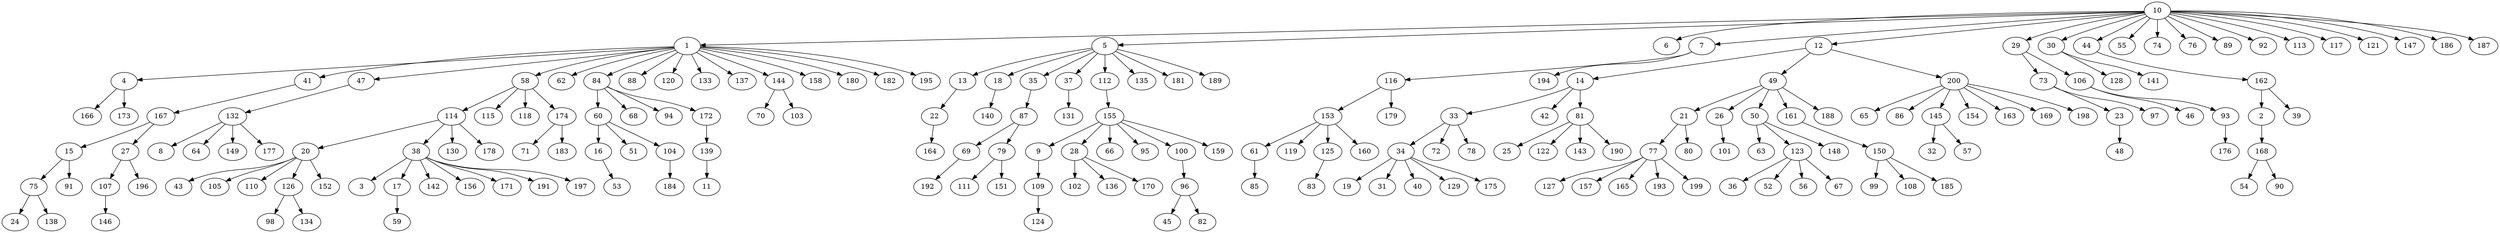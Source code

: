 digraph G {
    10;
    1;
    5;
    6;
    7;
    12;
    29;
    30;
    44;
    55;
    74;
    76;
    89;
    92;
    113;
    117;
    121;
    147;
    186;
    187;
    4;
    41;
    47;
    58;
    62;
    84;
    88;
    120;
    133;
    137;
    144;
    158;
    180;
    182;
    195;
    13;
    18;
    35;
    37;
    112;
    135;
    181;
    189;
    116;
    194;
    14;
    49;
    200;
    73;
    106;
    128;
    141;
    162;
    166;
    173;
    167;
    132;
    114;
    115;
    118;
    174;
    60;
    68;
    94;
    172;
    70;
    103;
    22;
    140;
    87;
    131;
    155;
    153;
    179;
    33;
    42;
    81;
    21;
    26;
    50;
    161;
    188;
    65;
    86;
    145;
    154;
    163;
    169;
    198;
    23;
    97;
    46;
    93;
    2;
    39;
    15;
    27;
    8;
    64;
    149;
    177;
    20;
    38;
    130;
    178;
    71;
    183;
    16;
    51;
    104;
    139;
    164;
    69;
    79;
    9;
    28;
    66;
    95;
    100;
    159;
    61;
    119;
    125;
    160;
    34;
    72;
    78;
    25;
    122;
    143;
    190;
    77;
    80;
    101;
    63;
    123;
    148;
    150;
    32;
    57;
    48;
    176;
    168;
    75;
    91;
    107;
    196;
    43;
    105;
    110;
    126;
    152;
    3;
    17;
    142;
    156;
    171;
    191;
    197;
    53;
    184;
    11;
    192;
    111;
    151;
    109;
    102;
    136;
    170;
    96;
    85;
    83;
    19;
    31;
    40;
    129;
    175;
    127;
    157;
    165;
    193;
    199;
    36;
    52;
    56;
    67;
    99;
    108;
    185;
    54;
    90;
    24;
    138;
    146;
    98;
    134;
    59;
    124;
    45;
    82;
    10 -> 1;
    10 -> 5;
    10 -> 6;
    10 -> 7;
    10 -> 12;
    10 -> 29;
    10 -> 30;
    10 -> 44;
    10 -> 55;
    10 -> 74;
    10 -> 76;
    10 -> 89;
    10 -> 92;
    10 -> 113;
    10 -> 117;
    10 -> 121;
    10 -> 147;
    10 -> 186;
    10 -> 187;
    1 -> 4;
    1 -> 41;
    1 -> 47;
    1 -> 58;
    1 -> 62;
    1 -> 84;
    1 -> 88;
    1 -> 120;
    1 -> 133;
    1 -> 137;
    1 -> 144;
    1 -> 158;
    1 -> 180;
    1 -> 182;
    1 -> 195;
    5 -> 13;
    5 -> 18;
    5 -> 35;
    5 -> 37;
    5 -> 112;
    5 -> 135;
    5 -> 181;
    5 -> 189;
    7 -> 116;
    7 -> 194;
    12 -> 14;
    12 -> 49;
    12 -> 200;
    29 -> 73;
    29 -> 106;
    30 -> 128;
    30 -> 141;
    44 -> 162;
    4 -> 166;
    4 -> 173;
    41 -> 167;
    47 -> 132;
    58 -> 114;
    58 -> 115;
    58 -> 118;
    58 -> 174;
    84 -> 60;
    84 -> 68;
    84 -> 94;
    84 -> 172;
    144 -> 70;
    144 -> 103;
    13 -> 22;
    18 -> 140;
    35 -> 87;
    37 -> 131;
    112 -> 155;
    116 -> 153;
    116 -> 179;
    14 -> 33;
    14 -> 42;
    14 -> 81;
    49 -> 21;
    49 -> 26;
    49 -> 50;
    49 -> 161;
    49 -> 188;
    200 -> 65;
    200 -> 86;
    200 -> 145;
    200 -> 154;
    200 -> 163;
    200 -> 169;
    200 -> 198;
    73 -> 23;
    73 -> 97;
    106 -> 46;
    106 -> 93;
    162 -> 2;
    162 -> 39;
    167 -> 15;
    167 -> 27;
    132 -> 8;
    132 -> 64;
    132 -> 149;
    132 -> 177;
    114 -> 20;
    114 -> 38;
    114 -> 130;
    114 -> 178;
    174 -> 71;
    174 -> 183;
    60 -> 16;
    60 -> 51;
    60 -> 104;
    172 -> 139;
    22 -> 164;
    87 -> 69;
    87 -> 79;
    155 -> 9;
    155 -> 28;
    155 -> 66;
    155 -> 95;
    155 -> 100;
    155 -> 159;
    153 -> 61;
    153 -> 119;
    153 -> 125;
    153 -> 160;
    33 -> 34;
    33 -> 72;
    33 -> 78;
    81 -> 25;
    81 -> 122;
    81 -> 143;
    81 -> 190;
    21 -> 77;
    21 -> 80;
    26 -> 101;
    50 -> 63;
    50 -> 123;
    50 -> 148;
    161 -> 150;
    145 -> 32;
    145 -> 57;
    23 -> 48;
    93 -> 176;
    2 -> 168;
    15 -> 75;
    15 -> 91;
    27 -> 107;
    27 -> 196;
    20 -> 43;
    20 -> 105;
    20 -> 110;
    20 -> 126;
    20 -> 152;
    38 -> 3;
    38 -> 17;
    38 -> 142;
    38 -> 156;
    38 -> 171;
    38 -> 191;
    38 -> 197;
    16 -> 53;
    104 -> 184;
    139 -> 11;
    69 -> 192;
    79 -> 111;
    79 -> 151;
    9 -> 109;
    28 -> 102;
    28 -> 136;
    28 -> 170;
    100 -> 96;
    61 -> 85;
    125 -> 83;
    34 -> 19;
    34 -> 31;
    34 -> 40;
    34 -> 129;
    34 -> 175;
    77 -> 127;
    77 -> 157;
    77 -> 165;
    77 -> 193;
    77 -> 199;
    123 -> 36;
    123 -> 52;
    123 -> 56;
    123 -> 67;
    150 -> 99;
    150 -> 108;
    150 -> 185;
    168 -> 54;
    168 -> 90;
    75 -> 24;
    75 -> 138;
    107 -> 146;
    126 -> 98;
    126 -> 134;
    17 -> 59;
    109 -> 124;
    96 -> 45;
    96 -> 82;
}
